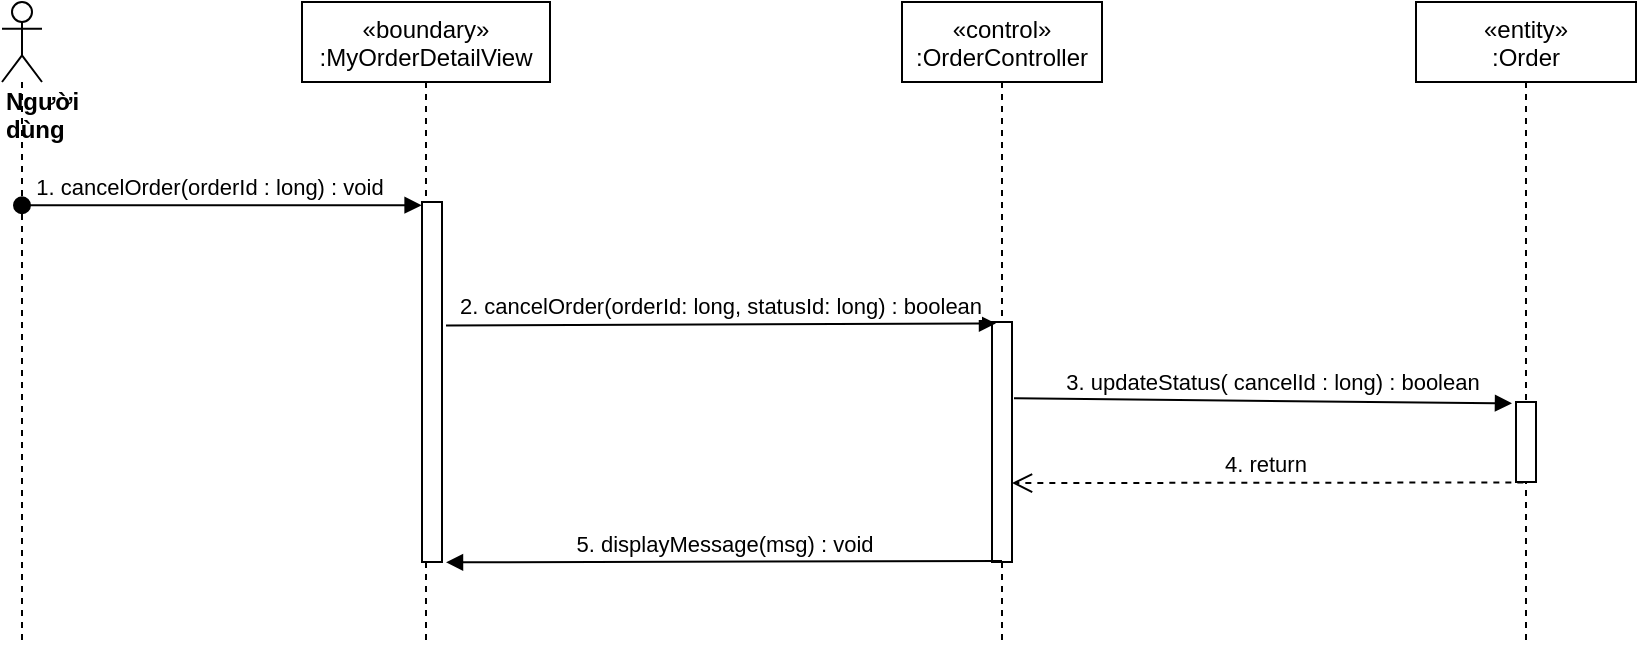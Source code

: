 <mxfile version="14.8.2" type="device"><diagram id="tzgrnkL6Tdmb68JfCZ-V" name="Page-1"><mxGraphModel dx="1038" dy="521" grid="1" gridSize="10" guides="1" tooltips="1" connect="1" arrows="1" fold="1" page="1" pageScale="1" pageWidth="827" pageHeight="1169" math="0" shadow="0"><root><mxCell id="0"/><mxCell id="1" parent="0"/><mxCell id="OVO0menMWDKUEy_TGuxL-1" value="«boundary»&#10;:MyOrderDetailView" style="shape=umlLifeline;perimeter=lifelinePerimeter;container=1;collapsible=0;recursiveResize=0;rounded=0;shadow=0;strokeWidth=1;" parent="1" vertex="1"><mxGeometry x="270" y="80" width="124" height="320" as="geometry"/></mxCell><mxCell id="OVO0menMWDKUEy_TGuxL-2" value="" style="points=[];perimeter=orthogonalPerimeter;rounded=0;shadow=0;strokeWidth=1;" parent="OVO0menMWDKUEy_TGuxL-1" vertex="1"><mxGeometry x="60" y="100" width="10" height="180" as="geometry"/></mxCell><mxCell id="OVO0menMWDKUEy_TGuxL-4" value="«control»&#10;:OrderController" style="shape=umlLifeline;perimeter=lifelinePerimeter;container=1;collapsible=0;recursiveResize=0;rounded=0;shadow=0;strokeWidth=1;" parent="1" vertex="1"><mxGeometry x="570" y="80" width="100" height="320" as="geometry"/></mxCell><mxCell id="OVO0menMWDKUEy_TGuxL-5" value="" style="points=[];perimeter=orthogonalPerimeter;rounded=0;shadow=0;strokeWidth=1;" parent="OVO0menMWDKUEy_TGuxL-4" vertex="1"><mxGeometry x="45" y="160" width="10" height="120" as="geometry"/></mxCell><mxCell id="OVO0menMWDKUEy_TGuxL-6" value="&lt;div&gt;&lt;b&gt;Người dùng&lt;/b&gt;&lt;/div&gt;" style="shape=umlLifeline;participant=umlActor;perimeter=lifelinePerimeter;whiteSpace=wrap;html=1;container=1;collapsible=0;recursiveResize=0;verticalAlign=top;spacingTop=36;outlineConnect=0;align=left;" parent="1" vertex="1"><mxGeometry x="120" y="80" width="20" height="320" as="geometry"/></mxCell><mxCell id="OVO0menMWDKUEy_TGuxL-7" value="1. cancelOrder(orderId : long) : void" style="verticalAlign=bottom;startArrow=oval;endArrow=block;startSize=8;shadow=0;strokeWidth=1;entryX=-0.02;entryY=0.009;entryDx=0;entryDy=0;entryPerimeter=0;" parent="1" source="OVO0menMWDKUEy_TGuxL-6" target="OVO0menMWDKUEy_TGuxL-2" edge="1"><mxGeometry x="-0.06" relative="1" as="geometry"><mxPoint x="130" y="190" as="sourcePoint"/><mxPoint as="offset"/><mxPoint x="314.4" y="160.8" as="targetPoint"/></mxGeometry></mxCell><mxCell id="OVO0menMWDKUEy_TGuxL-10" value="2. cancelOrder(orderId: long, statusId: long) : boolean" style="html=1;verticalAlign=bottom;endArrow=block;entryX=0.2;entryY=0.006;entryDx=0;entryDy=0;entryPerimeter=0;exitX=1.2;exitY=0.343;exitDx=0;exitDy=0;exitPerimeter=0;" parent="1" source="OVO0menMWDKUEy_TGuxL-2" target="OVO0menMWDKUEy_TGuxL-5" edge="1"><mxGeometry width="80" relative="1" as="geometry"><mxPoint x="390" y="241" as="sourcePoint"/><mxPoint x="700" y="228" as="targetPoint"/></mxGeometry></mxCell><mxCell id="OVO0menMWDKUEy_TGuxL-12" value="«entity»&#10;:Order" style="shape=umlLifeline;perimeter=lifelinePerimeter;container=1;collapsible=0;recursiveResize=0;rounded=0;shadow=0;strokeWidth=1;" parent="1" vertex="1"><mxGeometry x="827" y="80" width="110" height="320" as="geometry"/></mxCell><mxCell id="OVO0menMWDKUEy_TGuxL-13" value="" style="points=[];perimeter=orthogonalPerimeter;rounded=0;shadow=0;strokeWidth=1;" parent="OVO0menMWDKUEy_TGuxL-12" vertex="1"><mxGeometry x="50" y="200" width="10" height="40" as="geometry"/></mxCell><mxCell id="OVO0menMWDKUEy_TGuxL-14" value="3. updateStatus( cancelId : long) : boolean" style="html=1;verticalAlign=bottom;endArrow=block;entryX=-0.2;entryY=0.017;entryDx=0;entryDy=0;entryPerimeter=0;exitX=1.1;exitY=0.318;exitDx=0;exitDy=0;exitPerimeter=0;" parent="1" source="OVO0menMWDKUEy_TGuxL-5" target="OVO0menMWDKUEy_TGuxL-13" edge="1"><mxGeometry x="0.041" width="80" relative="1" as="geometry"><mxPoint x="680" y="256" as="sourcePoint"/><mxPoint x="1110" y="297" as="targetPoint"/><mxPoint as="offset"/></mxGeometry></mxCell><mxCell id="OVO0menMWDKUEy_TGuxL-15" value="4. return&amp;nbsp;" style="html=1;verticalAlign=bottom;endArrow=open;dashed=1;endSize=8;exitX=0.367;exitY=1.006;exitDx=0;exitDy=0;exitPerimeter=0;entryX=1;entryY=0.671;entryDx=0;entryDy=0;entryPerimeter=0;" parent="1" source="OVO0menMWDKUEy_TGuxL-13" target="OVO0menMWDKUEy_TGuxL-5" edge="1"><mxGeometry relative="1" as="geometry"><mxPoint x="1000" y="360" as="sourcePoint"/><mxPoint x="997" y="311.2" as="targetPoint"/></mxGeometry></mxCell><mxCell id="__PDVySzxqG12ZybOVP5-1" value="&lt;span style=&quot;font-family: &amp;#34;helvetica&amp;#34;&quot;&gt;5. displayMessage(msg) : void&lt;/span&gt;" style="html=1;verticalAlign=bottom;endArrow=block;exitX=0.5;exitY=0.996;exitDx=0;exitDy=0;exitPerimeter=0;entryX=1.2;entryY=1.001;entryDx=0;entryDy=0;entryPerimeter=0;" parent="1" source="OVO0menMWDKUEy_TGuxL-5" target="OVO0menMWDKUEy_TGuxL-2" edge="1"><mxGeometry width="80" relative="1" as="geometry"><mxPoint x="490" y="370" as="sourcePoint"/><mxPoint x="570" y="370" as="targetPoint"/></mxGeometry></mxCell></root></mxGraphModel></diagram></mxfile>